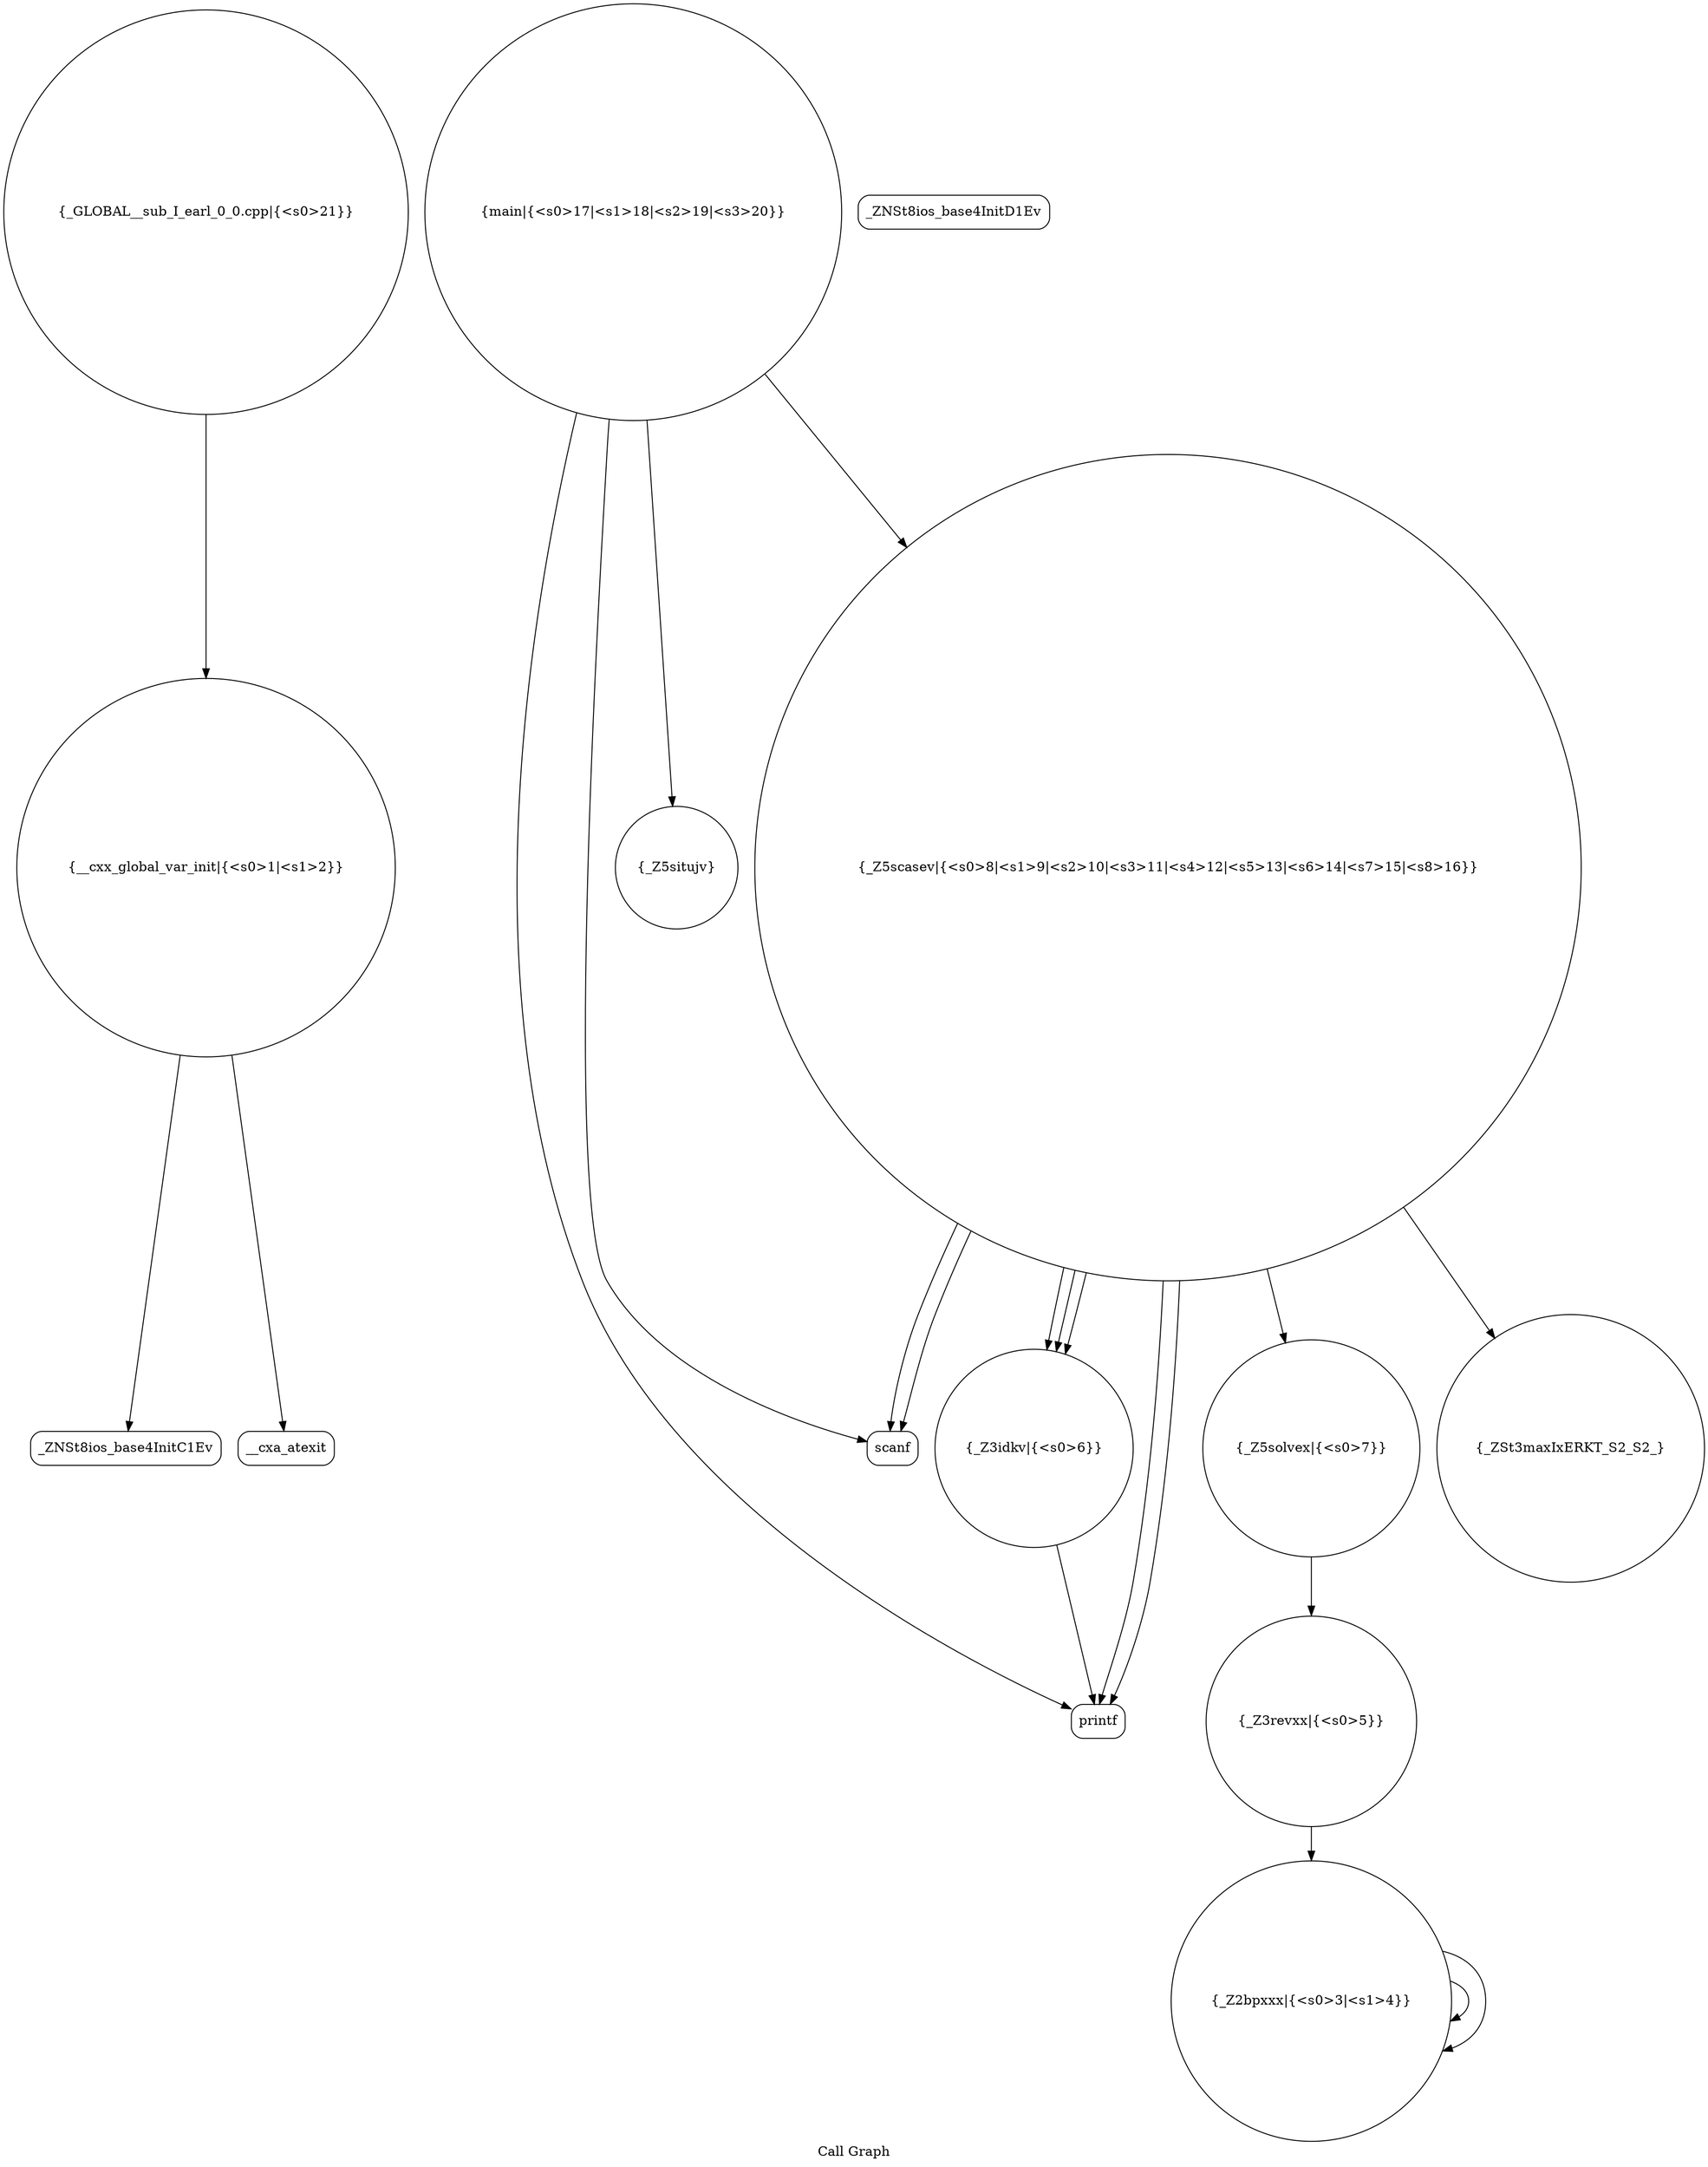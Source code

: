 digraph "Call Graph" {
	label="Call Graph";

	Node0x561e0df33080 [shape=record,shape=circle,label="{__cxx_global_var_init|{<s0>1|<s1>2}}"];
	Node0x561e0df33080:s0 -> Node0x561e0df33510[color=black];
	Node0x561e0df33080:s1 -> Node0x561e0df33610[color=black];
	Node0x561e0df33810 [shape=record,shape=circle,label="{_Z3idkv|{<s0>6}}"];
	Node0x561e0df33810:s0 -> Node0x561e0df33890[color=black];
	Node0x561e0df33b90 [shape=record,shape=circle,label="{_GLOBAL__sub_I_earl_0_0.cpp|{<s0>21}}"];
	Node0x561e0df33b90:s0 -> Node0x561e0df33080[color=black];
	Node0x561e0df33590 [shape=record,shape=Mrecord,label="{_ZNSt8ios_base4InitD1Ev}"];
	Node0x561e0df33910 [shape=record,shape=circle,label="{_Z5solvex|{<s0>7}}"];
	Node0x561e0df33910:s0 -> Node0x561e0df33710[color=black];
	Node0x561e0df33690 [shape=record,shape=circle,label="{_Z2bpxxx|{<s0>3|<s1>4}}"];
	Node0x561e0df33690:s0 -> Node0x561e0df33690[color=black];
	Node0x561e0df33690:s1 -> Node0x561e0df33690[color=black];
	Node0x561e0df33a10 [shape=record,shape=Mrecord,label="{scanf}"];
	Node0x561e0df33790 [shape=record,shape=circle,label="{_Z5situjv}"];
	Node0x561e0df33b10 [shape=record,shape=circle,label="{main|{<s0>17|<s1>18|<s2>19|<s3>20}}"];
	Node0x561e0df33b10:s0 -> Node0x561e0df33790[color=black];
	Node0x561e0df33b10:s1 -> Node0x561e0df33a10[color=black];
	Node0x561e0df33b10:s2 -> Node0x561e0df33890[color=black];
	Node0x561e0df33b10:s3 -> Node0x561e0df33990[color=black];
	Node0x561e0df33510 [shape=record,shape=Mrecord,label="{_ZNSt8ios_base4InitC1Ev}"];
	Node0x561e0df33890 [shape=record,shape=Mrecord,label="{printf}"];
	Node0x561e0df33610 [shape=record,shape=Mrecord,label="{__cxa_atexit}"];
	Node0x561e0df33990 [shape=record,shape=circle,label="{_Z5scasev|{<s0>8|<s1>9|<s2>10|<s3>11|<s4>12|<s5>13|<s6>14|<s7>15|<s8>16}}"];
	Node0x561e0df33990:s0 -> Node0x561e0df33a10[color=black];
	Node0x561e0df33990:s1 -> Node0x561e0df33a10[color=black];
	Node0x561e0df33990:s2 -> Node0x561e0df33810[color=black];
	Node0x561e0df33990:s3 -> Node0x561e0df33890[color=black];
	Node0x561e0df33990:s4 -> Node0x561e0df33810[color=black];
	Node0x561e0df33990:s5 -> Node0x561e0df33a90[color=black];
	Node0x561e0df33990:s6 -> Node0x561e0df33910[color=black];
	Node0x561e0df33990:s7 -> Node0x561e0df33810[color=black];
	Node0x561e0df33990:s8 -> Node0x561e0df33890[color=black];
	Node0x561e0df33710 [shape=record,shape=circle,label="{_Z3revxx|{<s0>5}}"];
	Node0x561e0df33710:s0 -> Node0x561e0df33690[color=black];
	Node0x561e0df33a90 [shape=record,shape=circle,label="{_ZSt3maxIxERKT_S2_S2_}"];
}
